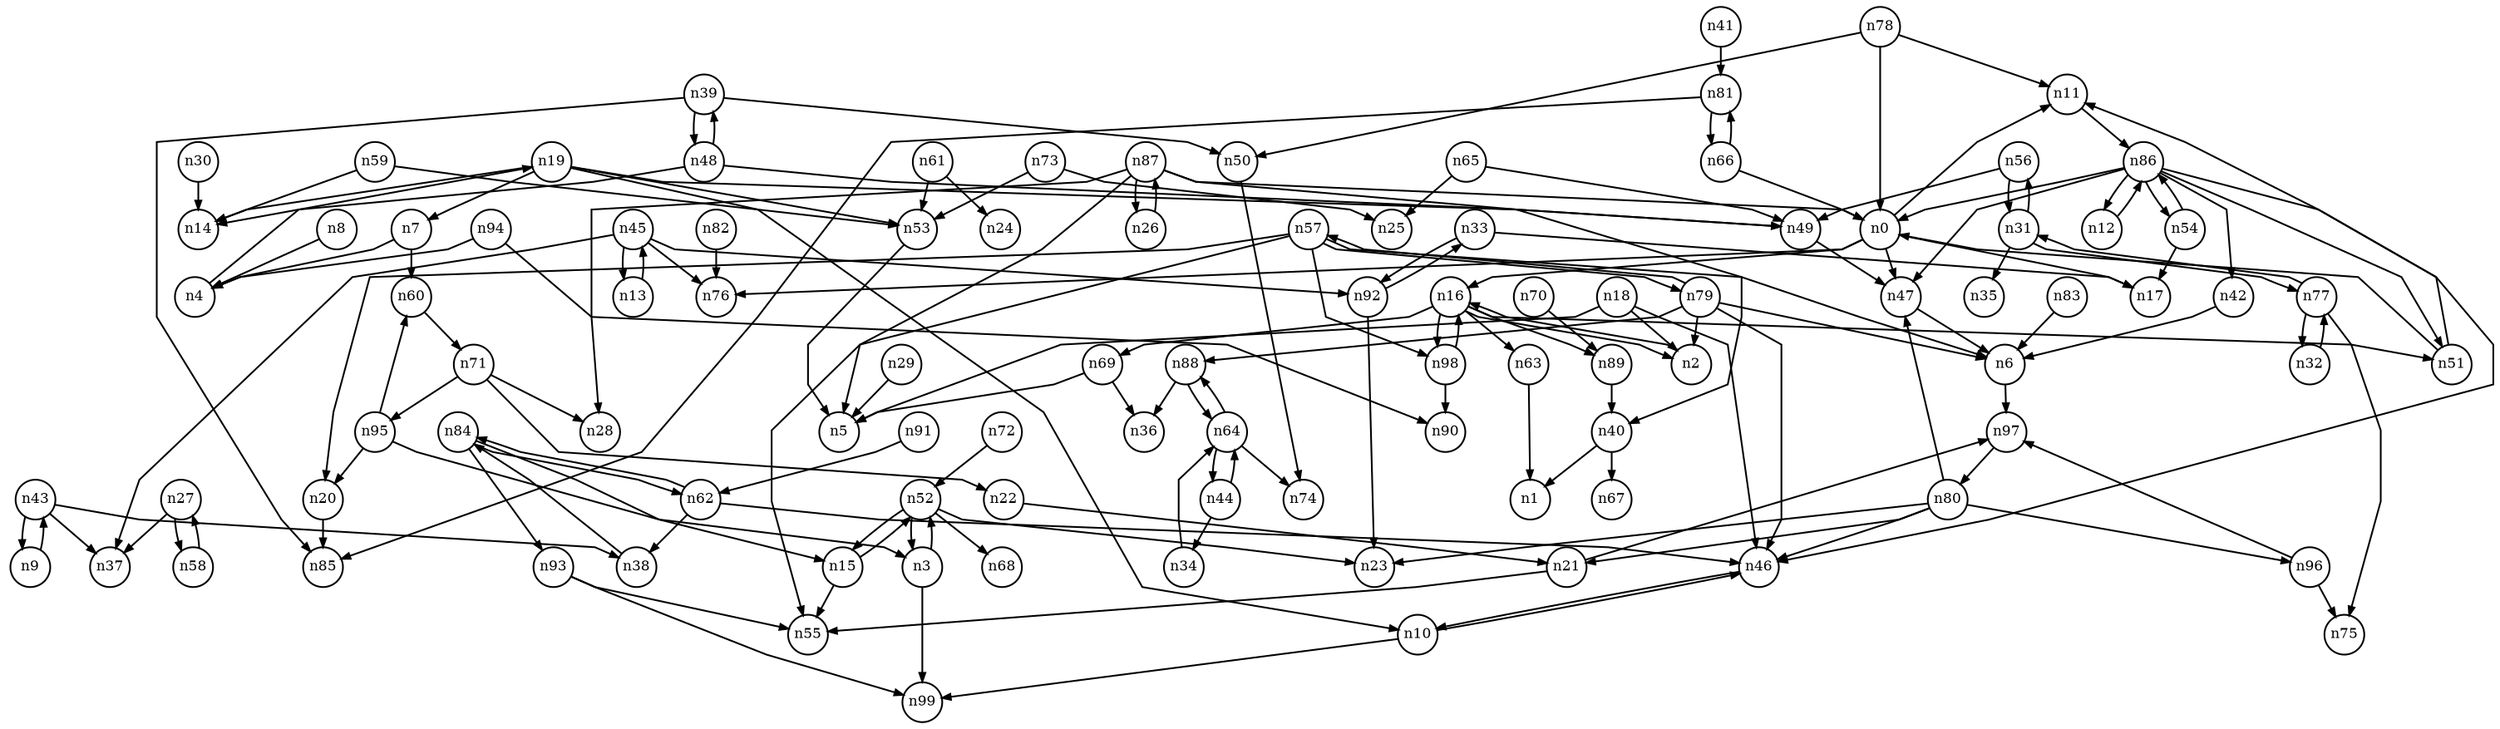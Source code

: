 digraph G{
splines=polyline;
ranksep=0.22;
nodesep=0.22;
nodesize=0.32;
fontsize=8
edge [arrowsize=0.5]
node [fontsize=8 shape=circle width=0.32 fixedsize=shape];

n11 -> n86
n0 -> n11
n0 -> n17
n0 -> n47
n0 -> n76
n0 -> n16
n47 -> n6
n3 -> n99
n3 -> n52
n4 -> n19
n7 -> n4
n7 -> n60
n60 -> n71
n8 -> n4
n46 -> n10
n10 -> n46
n10 -> n99
n15 -> n55
n15 -> n52
n2 -> n16
n16 -> n2
n16 -> n51
n16 -> n63
n16 -> n69
n16 -> n89
n16 -> n98
n51 -> n0
n51 -> n11
n63 -> n1
n69 -> n5
n69 -> n36
n89 -> n40
n98 -> n90
n98 -> n16
n18 -> n2
n18 -> n5
n18 -> n46
n19 -> n7
n19 -> n10
n19 -> n14
n19 -> n49
n19 -> n53
n49 -> n47
n53 -> n5
n20 -> n85
n21 -> n55
n21 -> n97
n22 -> n21
n87 -> n0
n87 -> n5
n87 -> n28
n87 -> n40
n87 -> n26
n26 -> n87
n27 -> n37
n27 -> n58
n29 -> n5
n30 -> n14
n31 -> n35
n31 -> n56
n31 -> n77
n56 -> n49
n56 -> n31
n77 -> n32
n77 -> n75
n77 -> n31
n33 -> n17
n33 -> n92
n92 -> n23
n92 -> n33
n50 -> n74
n39 -> n50
n39 -> n85
n39 -> n48
n40 -> n1
n40 -> n67
n81 -> n85
n81 -> n66
n41 -> n81
n6 -> n97
n42 -> n6
n9 -> n43
n43 -> n9
n43 -> n37
n43 -> n38
n38 -> n84
n34 -> n64
n44 -> n34
n44 -> n64
n13 -> n45
n45 -> n13
n45 -> n37
n45 -> n76
n45 -> n92
n48 -> n14
n48 -> n39
n48 -> n49
n52 -> n3
n52 -> n15
n52 -> n23
n52 -> n68
n54 -> n17
n54 -> n86
n57 -> n6
n57 -> n20
n57 -> n55
n57 -> n79
n57 -> n98
n79 -> n2
n79 -> n6
n79 -> n46
n79 -> n88
n79 -> n57
n58 -> n27
n59 -> n14
n59 -> n53
n61 -> n24
n61 -> n53
n62 -> n38
n62 -> n46
n62 -> n84
n64 -> n44
n64 -> n74
n64 -> n88
n88 -> n36
n88 -> n64
n65 -> n25
n65 -> n49
n66 -> n0
n66 -> n81
n70 -> n89
n71 -> n22
n71 -> n28
n71 -> n95
n95 -> n3
n95 -> n20
n95 -> n60
n72 -> n52
n73 -> n25
n73 -> n53
n32 -> n77
n78 -> n0
n78 -> n11
n78 -> n50
n80 -> n21
n80 -> n23
n80 -> n46
n80 -> n47
n80 -> n96
n96 -> n75
n96 -> n97
n82 -> n76
n83 -> n6
n84 -> n15
n84 -> n62
n84 -> n93
n93 -> n55
n93 -> n99
n86 -> n0
n86 -> n12
n86 -> n42
n86 -> n46
n86 -> n47
n86 -> n51
n86 -> n54
n12 -> n86
n91 -> n62
n94 -> n4
n94 -> n90
n97 -> n80
}
